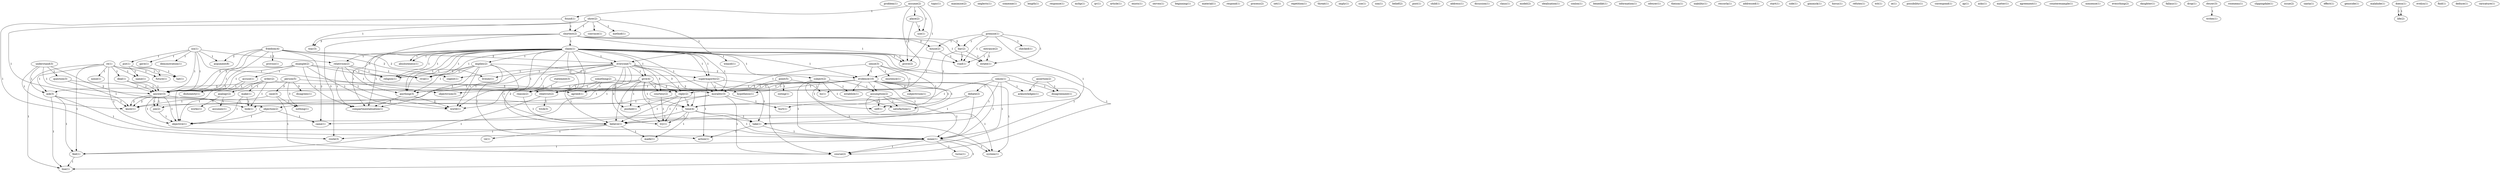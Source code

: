 digraph G {
  problem [ label="problem(1)" ];
  example [ label="example(2)" ];
  answer [ label="answer(2)" ];
  accuse [ label="accuse(1)" ];
  rival [ label="rival(1)" ];
  answer [ label="answer(3)" ];
  religion [ label="religion(1)" ];
  compartmentalisation [ label="compartmentalisation(1)" ];
  world [ label="world(1)" ];
  claim [ label="claim(5)" ];
  weasel [ label="weasel(1)" ];
  subject [ label="subject(2)" ];
  everyone [ label="everyone(7)" ];
  evidence [ label="evidence(10)" ];
  give [ label="give(4)" ];
  implies [ label="implies(2)" ];
  relativism [ label="relativism(2)" ];
  supermajority [ label="supermajority(2)" ];
  relativist [ label="relativist(2)" ];
  prove [ label="prove(2)" ];
  morality [ label="morality(3)" ];
  anything [ label="anything(3)" ];
  course [ label="course(2)" ];
  absoluteness [ label="absoluteness(1)" ];
  freedom [ label="freedom(4)" ];
  livesey [ label="livesey(1)" ];
  proviso [ label="proviso(1)" ];
  cogent [ label="cogent(1)" ];
  came [ label="came(1)" ];
  objective [ label="objective(1)" ];
  argument [ label="argument(8)" ];
  isn [ label="isn(1)" ];
  put [ label="put(1)" ];
  demonstration [ label="demonstration(1)" ];
  gave [ label="gave(1)" ];
  objectivism [ label="objectivism(3)" ];
  show [ label="show(2)" ];
  convince [ label="convince(1)" ];
  method [ label="method(1)" ];
  shortest [ label="shortest(2)" ];
  way [ label="way(3)" ];
  look [ label="look(1)" ];
  name [ label="name(1)" ];
  future [ label="future(1)" ];
  hat [ label="hat(1)" ];
  topic [ label="topic(1)" ];
  maximise [ label="maximise(2)" ];
  neglects [ label="neglects(1)" ];
  someone [ label="someone(1)" ];
  person [ label="person(5)" ];
  case [ label="case(3)" ];
  disagrees [ label="disagrees(1)" ];
  nothing [ label="nothing(1)" ];
  ask [ label="ask(3)" ];
  agreed [ label="agreed(1)" ];
  know [ label="know(1)" ];
  length [ label="length(1)" ];
  assume [ label="assume(2)" ];
  found [ label="found(1)" ];
  place [ label="place(2)" ];
  use [ label="use(1)" ];
  entrance [ label="entrance(2)" ];
  estate [ label="estate(1)" ];
  road [ label="road(1)" ];
  route [ label="route(3)" ];
  response [ label="response(1)" ];
  mchp [ label="mchp(1)" ];
  qv [ label="qv(1)" ];
  debate [ label="debate(1)" ];
  time [ label="time(4)" ];
  take [ label="take(1)" ];
  mean [ label="mean(1)" ];
  establish [ label="establish(1)" ];
  assumption [ label="assumption(2)" ];
  self [ label="self(1)" ];
  system [ label="system(1)" ];
  satisfaction [ label="satisfaction(1)" ];
  article [ label="article(1)" ];
  exists [ label="exists(1)" ];
  premise [ label="premise(1)" ];
  checked [ label="checked(1)" ];
  bar [ label="bar(2)" ];
  house [ label="house(2)" ];
  believe [ label="believe(1)" ];
  deal [ label="deal(1)" ];
  serves [ label="serves(1)" ];
  beginning [ label="beginning(1)" ];
  material [ label="material(1)" ];
  something [ label="something(2)" ];
  hypothesis [ label="hypothesis(1)" ];
  reason [ label="reason(2)" ];
  respond [ label="respond(1)" ];
  process [ label="process(2)" ];
  set [ label="set(1)" ];
  sense [ label="sense(3)" ];
  hs [ label="hs(1)" ];
  hurt [ label="hurt(1)" ];
  existence [ label="existence(1)" ];
  reply [ label="reply(2)" ];
  objection [ label="objection(2)" ];
  pushed [ label="pushed(1)" ];
  jon [ label="jon(2)" ];
  courtesy [ label="courtesy(2)" ];
  try [ label="try(1)" ];
  subjectivism [ label="subjectivism(1)" ];
  repetition [ label="repetition(1)" ];
  threat [ label="threat(1)" ];
  action [ label="action(1)" ];
  imply [ label="imply(1)" ];
  sse [ label="sse(1)" ];
  son [ label="son(1)" ];
  assertion [ label="assertion(2)" ];
  acknowledges [ label="acknowledges(1)" ];
  disagreement [ label="disagreement(1)" ];
  point [ label="point(5)" ];
  outing [ label="outing(1)" ];
  belief [ label="belief(2)" ];
  post [ label="post(1)" ];
  dishonesty [ label="dishonesty(1)" ];
  child [ label="child(1)" ];
  claim [ label="claim(1)" ];
  re [ label="re(1)" ];
  noise [ label="noise(1)" ];
  deal [ label="deal(1)" ];
  feel [ label="feel(1)" ];
  line [ label="line(1)" ];
  address [ label="address(1)" ];
  simon [ label="simon(1)" ];
  debate [ label="debate(2)" ];
  statement [ label="statement(3)" ];
  dicussion [ label="dicussion(1)" ];
  claus [ label="claus(1)" ];
  model [ label="model(2)" ];
  idealisation [ label="idealisation(1)" ];
  conlon [ label="conlon(1)" ];
  benedikt [ label="benedikt(1)" ];
  information [ label="information(1)" ];
  odwyer [ label="odwyer(1)" ];
  theism [ label="theism(1)" ];
  understand [ label="understand(3)" ];
  question [ label="question(3)" ];
  inability [ label="inability(1)" ];
  rescorla [ label="rescorla(1)" ];
  order [ label="order(2)" ];
  analogy [ label="analogy(2)" ];
  make [ label="make(1)" ];
  addressed [ label="addressed(1)" ];
  works [ label="works(1)" ];
  assumes [ label="assumes(1)" ];
  start [ label="start(1)" ];
  made [ label="made(1)" ];
  side [ label="side(1)" ];
  gimmick [ label="gimmick(1)" ];
  horus [ label="horus(1)" ];
  refutes [ label="refutes(1)" ];
  wit [ label="wit(1)" ];
  ie [ label="ie(1)" ];
  possibility [ label="possibility(1)" ];
  correspond [ label="correspond(1)" ];
  ap [ label="ap(1)" ];
  asks [ label="asks(1)" ];
  ve [ label="ve(1)" ];
  trick [ label="trick(3)" ];
  matter [ label="matter(1)" ];
  turns [ label="turns(1)" ];
  agreement [ label="agreement(1)" ];
  counterexample [ label="counterexample(1)" ];
  nonsense [ label="nonsense(1)" ];
  everything [ label="everything(2)" ];
  daughter [ label="daughter(1)" ];
  fallacy [ label="fallacy(1)" ];
  drop [ label="drop(1)" ];
  dwyer [ label="dwyer(3)" ];
  writes [ label="writes(1)" ];
  roseneau [ label="roseneau(1)" ];
  clippingdale [ label="clippingdale(1)" ];
  issue [ label="issue(2)" ];
  santa [ label="santa(1)" ];
  effect [ label="effect(1)" ];
  genocide [ label="genocide(1)" ];
  malahide [ label="malahide(1)" ];
  doesn [ label="doesn(1)" ];
  life [ label="life(2)" ];
  doesn [ label="doesn(1)" ];
  evelyn [ label="evelyn(1)" ];
  find [ label="find(1)" ];
  deduce [ label="deduce(1)" ];
  caricature [ label="caricature(1)" ];
  example -> answer [ label="1" ];
  example -> accuse [ label="1" ];
  example -> rival [ label="1" ];
  example -> answer [ label="1" ];
  example -> religion [ label="1" ];
  example -> compartmentalisation [ label="1" ];
  example -> world [ label="1" ];
  claim -> weasel [ label="1" ];
  claim -> subject [ label="1" ];
  claim -> everyone [ label="1" ];
  claim -> evidence [ label="1" ];
  claim -> give [ label="1" ];
  claim -> implies [ label="1" ];
  claim -> relativism [ label="1" ];
  claim -> supermajority [ label="1" ];
  claim -> rival [ label="1" ];
  claim -> relativist [ label="1" ];
  claim -> prove [ label="1" ];
  claim -> religion [ label="1" ];
  claim -> morality [ label="1" ];
  claim -> anything [ label="1" ];
  claim -> course [ label="1" ];
  claim -> compartmentalisation [ label="1" ];
  claim -> world [ label="1" ];
  claim -> absoluteness [ label="1" ];
  freedom -> everyone [ label="2" ];
  freedom -> answer [ label="2" ];
  freedom -> livesey [ label="2" ];
  freedom -> proviso [ label="2" ];
  freedom -> answer [ label="2" ];
  freedom -> cogent [ label="2" ];
  freedom -> came [ label="2" ];
  freedom -> objective [ label="2" ];
  freedom -> argument [ label="2" ];
  isn -> put [ label="1" ];
  isn -> demonstration [ label="1" ];
  isn -> answer [ label="1" ];
  isn -> relativism [ label="1" ];
  isn -> answer [ label="1" ];
  isn -> gave [ label="1" ];
  isn -> objectivism [ label="1" ];
  isn -> argument [ label="1" ];
  show -> convince [ label="1" ];
  show -> everyone [ label="1" ];
  show -> method [ label="1" ];
  show -> shortest [ label="1" ];
  show -> way [ label="1" ];
  show -> look [ label="1" ];
  put -> name [ label="1" ];
  put -> future [ label="1" ];
  put -> hat [ label="1" ];
  person -> case [ label="3" ];
  person -> disagrees [ label="3" ];
  person -> nothing [ label="3" ];
  person -> ask [ label="2" ];
  person -> agreed [ label="3" ];
  case -> nothing [ label="1" ];
  case -> know [ label="1" ];
  case -> course [ label="1" ];
  assume -> found [ label="1" ];
  assume -> evidence [ label="1" ];
  assume -> place [ label="1" ];
  assume -> use [ label="1" ];
  assume -> prove [ label="1" ];
  entrance -> estate [ label="1" ];
  entrance -> road [ label="1" ];
  found -> shortest [ label="1" ];
  found -> route [ label="1" ];
  debate -> time [ label="1" ];
  debate -> take [ label="1" ];
  debate -> mean [ label="1" ];
  subject -> establish [ label="1" ];
  subject -> assumption [ label="1" ];
  subject -> self [ label="1" ];
  subject -> mean [ label="1" ];
  subject -> system [ label="1" ];
  subject -> satisfaction [ label="1" ];
  premise -> checked [ label="1" ];
  premise -> bar [ label="1" ];
  premise -> estate [ label="1" ];
  premise -> house [ label="1" ];
  premise -> road [ label="1" ];
  premise -> believe [ label="1" ];
  deal -> answer [ label="1" ];
  deal -> answer [ label="1" ];
  something -> hypothesis [ label="1" ];
  something -> reason [ label="1" ];
  something -> believe [ label="1" ];
  something -> agreed [ label="1" ];
  sense -> evidence [ label="1" ];
  sense -> hs [ label="1" ];
  sense -> morality [ label="1" ];
  sense -> hurt [ label="1" ];
  sense -> existence [ label="1" ];
  everyone -> evidence [ label="2" ];
  everyone -> give [ label="1" ];
  everyone -> livesey [ label="1" ];
  everyone -> reply [ label="3" ];
  everyone -> objection [ label="1" ];
  everyone -> time [ label="2" ];
  everyone -> pushed [ label="2" ];
  everyone -> believe [ label="2" ];
  everyone -> cogent [ label="1" ];
  everyone -> came [ label="1" ];
  everyone -> jon [ label="1" ];
  everyone -> courtesy [ label="3" ];
  everyone -> try [ label="2" ];
  evidence -> hypothesis [ label="1" ];
  evidence -> establish [ label="1" ];
  evidence -> reason [ label="1" ];
  evidence -> subjectivism [ label="2" ];
  evidence -> assumption [ label="1" ];
  evidence -> believe [ label="1" ];
  evidence -> self [ label="1" ];
  evidence -> mean [ label="1" ];
  evidence -> system [ label="1" ];
  evidence -> anything [ label="1" ];
  evidence -> objectivism [ label="2" ];
  evidence -> agreed [ label="1" ];
  evidence -> satisfaction [ label="1" ];
  give -> answer [ label="1" ];
  give -> reply [ label="2" ];
  give -> time [ label="1" ];
  give -> pushed [ label="1" ];
  give -> answer [ label="1" ];
  give -> believe [ label="1" ];
  give -> know [ label="1" ];
  give -> courtesy [ label="2" ];
  give -> try [ label="1" ];
  implies -> supermajority [ label="1" ];
  implies -> rival [ label="1" ];
  implies -> take [ label="1" ];
  implies -> religion [ label="1" ];
  implies -> anything [ label="1" ];
  implies -> compartmentalisation [ label="1" ];
  implies -> world [ label="1" ];
  implies -> action [ label="1" ];
  assertion -> acknowledges [ label="1" ];
  assertion -> disagreement [ label="1" ];
  point -> reply [ label="1" ];
  point -> outing [ label="1" ];
  point -> hs [ label="1" ];
  point -> courtesy [ label="1" ];
  answer -> objection [ label="1" ];
  answer -> know [ label="2" ];
  answer -> jon [ label="1" ];
  answer -> objective [ label="1" ];
  accuse -> answer [ label="1" ];
  accuse -> dishonesty [ label="1" ];
  relativism -> rival [ label="1" ];
  relativism -> religion [ label="1" ];
  relativism -> anything [ label="1" ];
  relativism -> compartmentalisation [ label="1" ];
  relativism -> world [ label="1" ];
  shortest -> claim [ label="1" ];
  shortest -> bar [ label="2" ];
  shortest -> way [ label="3" ];
  shortest -> estate [ label="1" ];
  shortest -> house [ label="2" ];
  shortest -> road [ label="1" ];
  shortest -> relativist [ label="1" ];
  shortest -> route [ label="3" ];
  place -> use [ label="1" ];
  place -> prove [ label="1" ];
  re -> noise [ label="1" ];
  re -> name [ label="1" ];
  re -> deal [ label="1" ];
  re -> future [ label="1" ];
  re -> ask [ label="1" ];
  re -> mean [ label="1" ];
  re -> hat [ label="1" ];
  re -> feel [ label="1" ];
  re -> line [ label="1" ];
  claim -> supermajority [ label="1" ];
  claim -> rival [ label="1" ];
  claim -> relativist [ label="1" ];
  claim -> prove [ label="1" ];
  claim -> religion [ label="1" ];
  claim -> morality [ label="1" ];
  claim -> anything [ label="1" ];
  claim -> course [ label="1" ];
  claim -> compartmentalisation [ label="1" ];
  claim -> world [ label="1" ];
  claim -> absoluteness [ label="1" ];
  simon -> acknowledges [ label="1" ];
  simon -> time [ label="1" ];
  simon -> take [ label="1" ];
  simon -> mean [ label="1" ];
  simon -> disagreement [ label="1" ];
  simon -> debate [ label="1" ];
  statement -> reason [ label="1" ];
  reply -> time [ label="1" ];
  reply -> pushed [ label="1" ];
  reply -> believe [ label="1" ];
  reply -> try [ label="1" ];
  reason -> believe [ label="1" ];
  objection -> came [ label="1" ];
  objection -> objective [ label="1" ];
  supermajority -> relativist [ label="1" ];
  supermajority -> take [ label="1" ];
  supermajority -> morality [ label="1" ];
  supermajority -> course [ label="1" ];
  supermajority -> action [ label="1" ];
  deal -> answer [ label="1" ];
  bar -> estate [ label="1" ];
  bar -> road [ label="1" ];
  bar -> relativist [ label="1" ];
  understand -> question [ label="1" ];
  understand -> time [ label="2" ];
  understand -> answer [ label="1" ];
  understand -> ask [ label="1" ];
  understand -> know [ label="1" ];
  question -> answer [ label="1" ];
  question -> know [ label="1" ];
  order -> analogy [ label="1" ];
  order -> morality [ label="1" ];
  order -> make [ label="1" ];
  order -> look [ label="1" ];
  order -> objective [ label="1" ];
  analogy -> works [ label="1" ];
  analogy -> assumes [ label="1" ];
  time -> believe [ label="1" ];
  time -> take [ label="1" ];
  time -> mean [ label="1" ];
  time -> made [ label="1" ];
  time -> try [ label="1" ];
  assumption -> self [ label="1" ];
  assumption -> mean [ label="1" ];
  assumption -> system [ label="1" ];
  assumption -> satisfaction [ label="1" ];
  answer -> know [ label="2" ];
  answer -> jon [ label="1" ];
  answer -> objective [ label="1" ];
  ask -> mean [ label="1" ];
  ask -> know [ label="1" ];
  ask -> feel [ label="1" ];
  ask -> line [ label="1" ];
  house -> road [ label="1" ];
  house -> relativist [ label="1" ];
  believe -> made [ label="1" ];
  believe -> route [ label="1" ];
  believe -> ve [ label="1" ];
  relativist -> feel [ label="1" ];
  relativist -> trick [ label="1" ];
  take -> mean [ label="1" ];
  take -> action [ label="1" ];
  mean -> system [ label="1" ];
  mean -> turns [ label="1" ];
  mean -> feel [ label="1" ];
  mean -> course [ label="1" ];
  mean -> line [ label="1" ];
  jon -> objective [ label="1" ];
  morality -> course [ label="1" ];
  morality -> hurt [ label="1" ];
  morality -> look [ label="1" ];
  morality -> objective [ label="1" ];
  anything -> compartmentalisation [ label="2" ];
  anything -> world [ label="2" ];
  feel -> line [ label="1" ];
  courtesy -> try [ label="1" ];
  dwyer -> writes [ label="1" ];
  make -> look [ label="1" ];
  make -> objective [ label="1" ];
  doesn -> life [ label="1" ];
  doesn -> life [ label="1" ];
}
